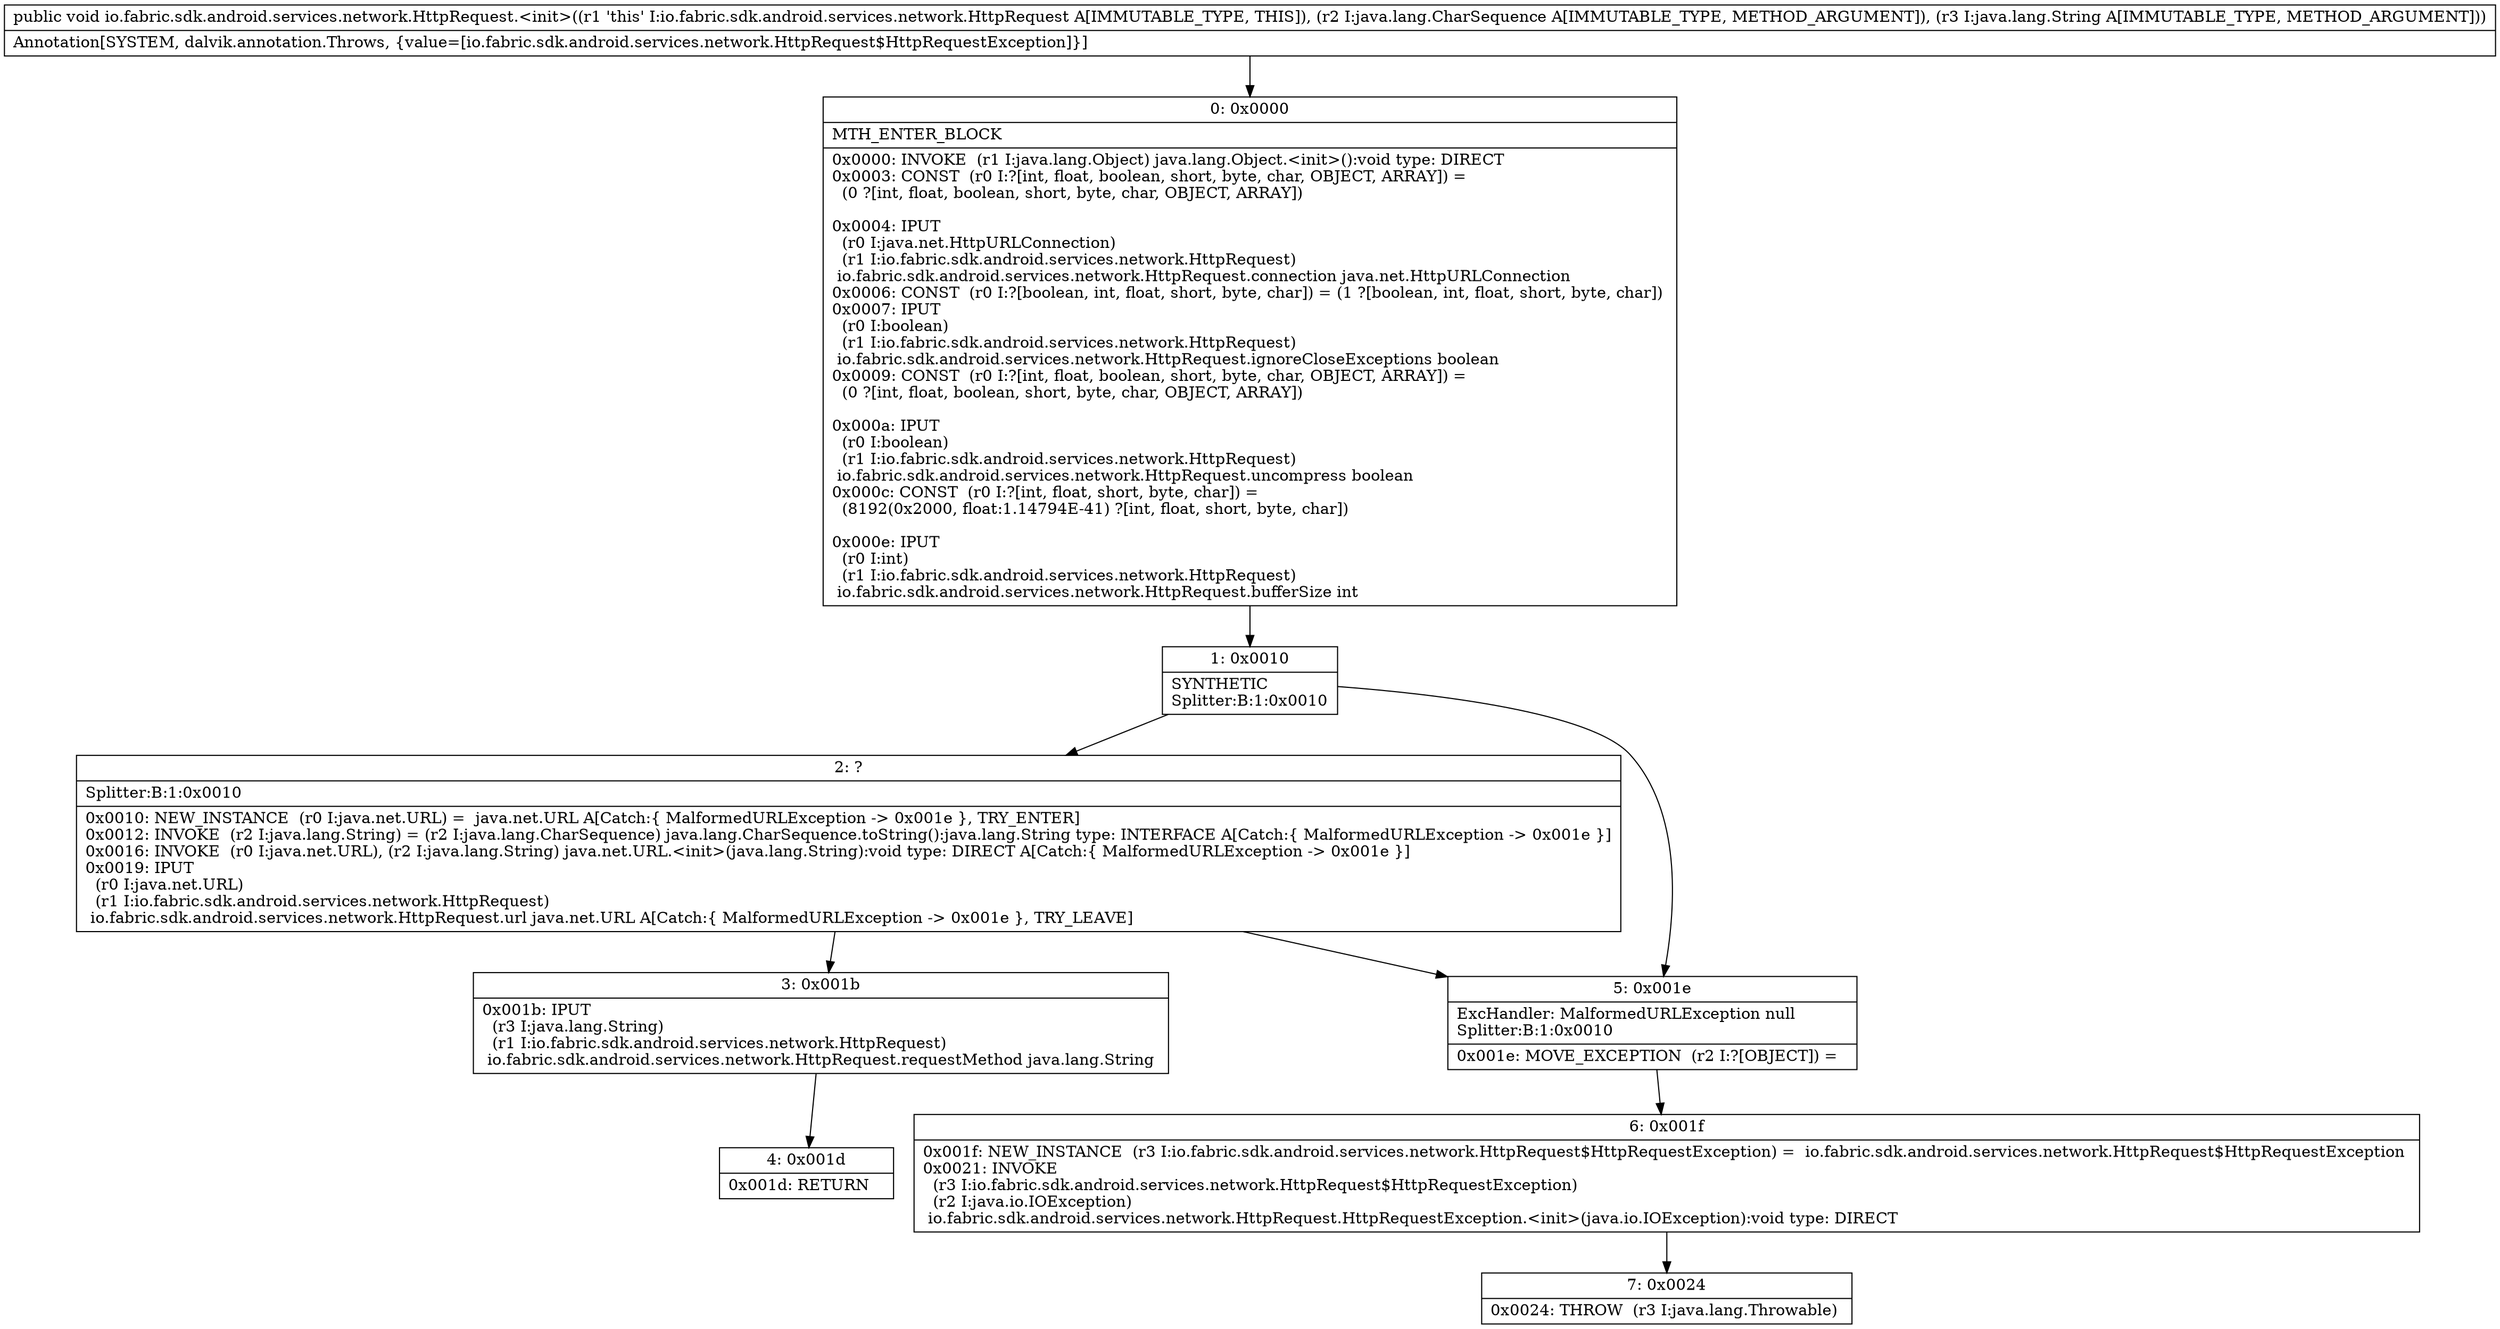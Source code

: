 digraph "CFG forio.fabric.sdk.android.services.network.HttpRequest.\<init\>(Ljava\/lang\/CharSequence;Ljava\/lang\/String;)V" {
Node_0 [shape=record,label="{0\:\ 0x0000|MTH_ENTER_BLOCK\l|0x0000: INVOKE  (r1 I:java.lang.Object) java.lang.Object.\<init\>():void type: DIRECT \l0x0003: CONST  (r0 I:?[int, float, boolean, short, byte, char, OBJECT, ARRAY]) = \l  (0 ?[int, float, boolean, short, byte, char, OBJECT, ARRAY])\l \l0x0004: IPUT  \l  (r0 I:java.net.HttpURLConnection)\l  (r1 I:io.fabric.sdk.android.services.network.HttpRequest)\l io.fabric.sdk.android.services.network.HttpRequest.connection java.net.HttpURLConnection \l0x0006: CONST  (r0 I:?[boolean, int, float, short, byte, char]) = (1 ?[boolean, int, float, short, byte, char]) \l0x0007: IPUT  \l  (r0 I:boolean)\l  (r1 I:io.fabric.sdk.android.services.network.HttpRequest)\l io.fabric.sdk.android.services.network.HttpRequest.ignoreCloseExceptions boolean \l0x0009: CONST  (r0 I:?[int, float, boolean, short, byte, char, OBJECT, ARRAY]) = \l  (0 ?[int, float, boolean, short, byte, char, OBJECT, ARRAY])\l \l0x000a: IPUT  \l  (r0 I:boolean)\l  (r1 I:io.fabric.sdk.android.services.network.HttpRequest)\l io.fabric.sdk.android.services.network.HttpRequest.uncompress boolean \l0x000c: CONST  (r0 I:?[int, float, short, byte, char]) = \l  (8192(0x2000, float:1.14794E\-41) ?[int, float, short, byte, char])\l \l0x000e: IPUT  \l  (r0 I:int)\l  (r1 I:io.fabric.sdk.android.services.network.HttpRequest)\l io.fabric.sdk.android.services.network.HttpRequest.bufferSize int \l}"];
Node_1 [shape=record,label="{1\:\ 0x0010|SYNTHETIC\lSplitter:B:1:0x0010\l}"];
Node_2 [shape=record,label="{2\:\ ?|Splitter:B:1:0x0010\l|0x0010: NEW_INSTANCE  (r0 I:java.net.URL) =  java.net.URL A[Catch:\{ MalformedURLException \-\> 0x001e \}, TRY_ENTER]\l0x0012: INVOKE  (r2 I:java.lang.String) = (r2 I:java.lang.CharSequence) java.lang.CharSequence.toString():java.lang.String type: INTERFACE A[Catch:\{ MalformedURLException \-\> 0x001e \}]\l0x0016: INVOKE  (r0 I:java.net.URL), (r2 I:java.lang.String) java.net.URL.\<init\>(java.lang.String):void type: DIRECT A[Catch:\{ MalformedURLException \-\> 0x001e \}]\l0x0019: IPUT  \l  (r0 I:java.net.URL)\l  (r1 I:io.fabric.sdk.android.services.network.HttpRequest)\l io.fabric.sdk.android.services.network.HttpRequest.url java.net.URL A[Catch:\{ MalformedURLException \-\> 0x001e \}, TRY_LEAVE]\l}"];
Node_3 [shape=record,label="{3\:\ 0x001b|0x001b: IPUT  \l  (r3 I:java.lang.String)\l  (r1 I:io.fabric.sdk.android.services.network.HttpRequest)\l io.fabric.sdk.android.services.network.HttpRequest.requestMethod java.lang.String \l}"];
Node_4 [shape=record,label="{4\:\ 0x001d|0x001d: RETURN   \l}"];
Node_5 [shape=record,label="{5\:\ 0x001e|ExcHandler: MalformedURLException null\lSplitter:B:1:0x0010\l|0x001e: MOVE_EXCEPTION  (r2 I:?[OBJECT]) =  \l}"];
Node_6 [shape=record,label="{6\:\ 0x001f|0x001f: NEW_INSTANCE  (r3 I:io.fabric.sdk.android.services.network.HttpRequest$HttpRequestException) =  io.fabric.sdk.android.services.network.HttpRequest$HttpRequestException \l0x0021: INVOKE  \l  (r3 I:io.fabric.sdk.android.services.network.HttpRequest$HttpRequestException)\l  (r2 I:java.io.IOException)\l io.fabric.sdk.android.services.network.HttpRequest.HttpRequestException.\<init\>(java.io.IOException):void type: DIRECT \l}"];
Node_7 [shape=record,label="{7\:\ 0x0024|0x0024: THROW  (r3 I:java.lang.Throwable) \l}"];
MethodNode[shape=record,label="{public void io.fabric.sdk.android.services.network.HttpRequest.\<init\>((r1 'this' I:io.fabric.sdk.android.services.network.HttpRequest A[IMMUTABLE_TYPE, THIS]), (r2 I:java.lang.CharSequence A[IMMUTABLE_TYPE, METHOD_ARGUMENT]), (r3 I:java.lang.String A[IMMUTABLE_TYPE, METHOD_ARGUMENT]))  | Annotation[SYSTEM, dalvik.annotation.Throws, \{value=[io.fabric.sdk.android.services.network.HttpRequest$HttpRequestException]\}]\l}"];
MethodNode -> Node_0;
Node_0 -> Node_1;
Node_1 -> Node_2;
Node_1 -> Node_5;
Node_2 -> Node_3;
Node_2 -> Node_5;
Node_3 -> Node_4;
Node_5 -> Node_6;
Node_6 -> Node_7;
}

